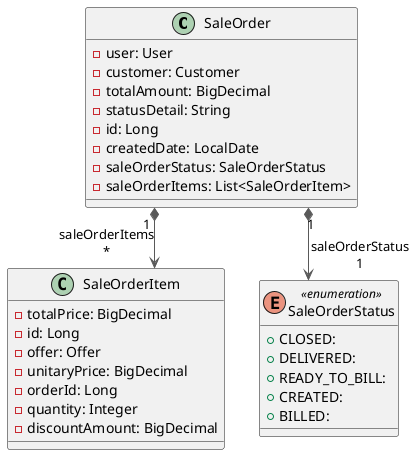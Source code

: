 @startuml

top to bottom direction
skinparam linetype ortho

class SaleOrder {
  - user: User
  - customer: Customer
  - totalAmount: BigDecimal
  - statusDetail: String
  - id: Long
  - createdDate: LocalDate
  - saleOrderStatus: SaleOrderStatus
  - saleOrderItems: List<SaleOrderItem>
}
class SaleOrderItem {
  - totalPrice: BigDecimal
  - id: Long
  - offer: Offer
  - unitaryPrice: BigDecimal
  - orderId: Long
  - quantity: Integer
  - discountAmount: BigDecimal
}
enum SaleOrderStatus << enumeration >> {
  + CLOSED:
  + DELIVERED:
  + READY_TO_BILL:
  + CREATED:
  + BILLED:
}

SaleOrder       "1" *-[#595959,plain]-> "saleOrderItems\n*" SaleOrderItem
SaleOrder       "1" *-[#595959,plain]-> "saleOrderStatus\n1" SaleOrderStatus
@enduml
